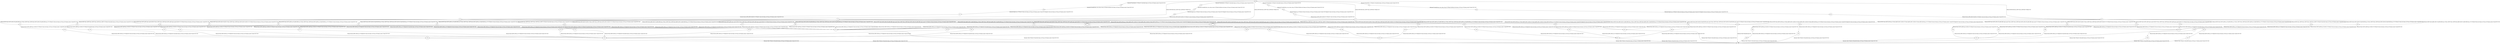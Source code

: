 digraph G {
  0 [shape=circle, ];
  1 [shape=circle, ];
  9 [shape=circle, ];
  12 [shape=circle, ];
  16 [shape=circle, ];
  19 [shape=circle, ];
  21 [shape=circle, ];
  49 [shape=circle, ];
  55 [shape=circle, ];
  58 [shape=circle, ];
  80 [shape=circle, ];
  174 [shape=circle, ];
  175 [shape=circle, ];
  176 [shape=circle, ];
  308 [shape=circle, ];
  309 [shape=circle, ];
  314 [shape=circle, ];
  316 [shape=circle, ];
  322 [shape=circle, ];
  336 [shape=circle, ];
  343 [shape=circle, ];
  344 [shape=circle, ];
  365 [shape=circle, ];
  368 [shape=circle, ];
  374 [shape=circle, ];
  376 [shape=circle, ];
  384 [shape=circle, ];
  434 [shape=circle, ];
  435 [shape=circle, ];
  436 [shape=circle, ];
  484 [shape=circle, ];
  486 [shape=circle, ];
  487 [shape=circle, ];
  494 [shape=circle, ];
  507 [shape=circle, ];
  527 [shape=circle, ];
  528 [shape=circle, ];
  529 [shape=circle, ];
  581 [shape=circle, ];
  589 [shape=circle, ];
  594 [shape=circle, ];
  601 [shape=circle, ];
  602 [shape=circle, ];
  604 [shape=circle, ];
  2061 [shape=circle, ];
  2154 [shape=circle, ];
  2172 [shape=circle, ];
  2183 [shape=circle, ];
  2188 [shape=circle, ];
  2222 [shape=circle, ];
  2231 [shape=circle, ];
  2258 [shape=circle, ];
  2292 [shape=circle, ];
  2309 [shape=circle, ];
  2315 [shape=circle, ];
  2331 [shape=circle, ];
  2339 [shape=circle, ];
  2388 [shape=circle, ];
  2436 [shape=circle, ];
  2438 [shape=circle, ];
  2439 [shape=circle, ];
  2446 [shape=circle, ];
  2450 [shape=circle, ];
  2473 [shape=circle, ];
  2478 [shape=circle, ];
  2544 [shape=circle, ];
  2551 [shape=circle, ];
  2556 [shape=circle, ];
  2577 [shape=circle, ];
  2580 [shape=circle, ];
  5332 [shape=circle, ];
  5333 [shape=circle, ];
  5615 [shape=circle, ];
  5628 [shape=circle, ];
  6010 [shape=circle, ];
  6037 [shape=circle, ];
  6169 [shape=circle, ];
  10107 [shape=circle, ];
  10784 [shape=circle, ];
  
  
  0 -> 9 [label="((IAttacker(CTimerEnable 1))(((OTime((k 15)(gie false)(umem_val 0)(reg_val 0)(timerA_counter 0)(mode UM))))()8))",
          ];
  0 -> 12 [label="((IAttacker(CTimerEnable 4))(((OTime((k 15)(gie false)(umem_val 0)(reg_val 0)(timerA_counter 0)(mode UM))))()8))",
           ];
  0 -> 16 [label="((IAttacker(CTimerEnable 3))(((OTime((k 16)(gie false)(umem_val 0)(reg_val 0)(timerA_counter 0)(mode UM))))()8))",
           ];
  0 -> 19 [label="((IAttacker(CTimerEnable 2))(((OTime((k 15)(gie false)(umem_val 0)(reg_val 0)(timerA_counter 0)(mode UM))))()8))",
           ];
  9 -> 49 [label="((IAttacker(CCreateEncl(enc_s enc_e data_s data_e)))(((OTime((k 648)(gie true)(umem_val 0)(reg_val 0)(timerA_counter 0)(mode UM))))()18))",
           ];
  12 -> 21 [label="((IAttacker(CCreateEncl(enc_s enc_e data_s data_e)))(((OTime((k 648)(gie true)(umem_val 0)(reg_val 0)(timerA_counter 0)(mode UM))))()18))",
            ];
  16 -> 55 [label="((IAttacker(CCreateEncl(enc_s enc_e data_s data_e)))(((OTime((k 648)(gie true)(umem_val 0)(reg_val 0)(timerA_counter 0)(mode UM))))()18))",
            ];
  19 -> 58 [label="((IAttacker(CCreateEncl(enc_s enc_e data_s data_e)))(((OTime((k 648)(gie true)(umem_val 0)(reg_val 0)(timerA_counter 0)(mode UM))))()18))",
            ];
  21 -> 80 [label="((IAttacker(CJmpIn enc_s))(((OTime((k 18)(gie true)(umem_val 0)(reg_val 0)(timerA_counter 0)(mode UM)))(OJmpIn((k 3)(gie true)(umem_val 0)(reg_val 0)(timerA_counter 2)(mode PM))))()23))",
            ];
  49 -> 434 [label="((IAttacker(CJmpIn enc_s))(((OTime((k 18)(gie true)(umem_val 0)(reg_val 0)(timerA_counter 0)(mode UM)))(OJmpIn((k 3)(gie true)(umem_val 0)(reg_val 0)(timerA_counter 2)(mode PM))))()23))",
             ];
  55 -> 174 [label="((IAttacker(CJmpIn enc_s))(((OTime((k 18)(gie true)(umem_val 0)(reg_val 0)(timerA_counter 0)(mode UM)))(OJmpIn((k 3)(gie true)(umem_val 0)(reg_val 0)(timerA_counter 2)(mode PM))))()23))",
             ];
  58 -> 527 [label="((IAttacker(CJmpIn enc_s))(((OTime((k 18)(gie true)(umem_val 0)(reg_val 0)(timerA_counter 0)(mode UM)))(OJmpIn((k 3)(gie true)(umem_val 0)(reg_val 0)(timerA_counter 2)(mode PM))))()23))",
             ];
  80 -> 176 [label="((IEnclave(CInst(I_CMP(S_IMM 0)(D_R(R 4)))))(((OTime((k 1)(gie true)(umem_val 0)(reg_val 0)(timerA_counter 3)(mode PM))))()24))",
             ];
  174 -> 175 [label="((IEnclave(CInst(I_CMP(S_IMM 0)(D_R(R 4)))))(((OTime((k 1)(gie true)(umem_val 0)(reg_val 0)(timerA_counter 3)(mode PM))))()24))",
              ];
  175 -> 0 [label="((IEnclave(CIfZ((CRst(CInst I_NOP))((CInst I_NOP)CRst))))((OReset)()24))",
            ];
  175 -> 308 [label="((IEnclave(CIfZ(((CInst I_DINT)(CInst I_NOP))((CInst I_NOP)(CInst I_DINT)))))(((OTime((k 6)(gie false)(umem_val 0)(reg_val 0)(timerA_counter 3)(mode PM))))()28))",
              ];
  175 -> 322 [label="((IEnclave(CIfZ(((CInst(I_JMP(S_IMM data_s)))(CInst(I_ADD(S_IMM 1)(D_R(R 4)))))((CInst(I_ADD(S_IMM 1)(D_R(R 4))))(CInst(I_JMP(S_IMM data_s)))))))(((OTime((k 2)(gie true)(umem_val 0)(reg_val 0)(timerA_counter 5)(mode PM)))(OJmpOut((k 3)(gie true)(umem_val 0)(reg_val 0)(timerA_counter 2)(mode UM))))()26))",
              ];
  175 -> 344 [label="((IEnclave(CIfZ(((CInst(I_MOV(S_R(R 5))(D_R(R 5))))(CInst I_NOP))((CInst I_NOP)(CInst(I_MOV(S_R(R 5))(D_R(R 5))))))))(((OTime((k 6)(gie true)(umem_val 0)(reg_val 0)(timerA_counter 3)(mode PM))))()28))",
              ];
  175 -> 344 [label="((IEnclave(CIfZ(((CInst(I_MOV(S_AMP enc_s)(D_AMP_MEM enc_s)))(CInst I_NOP))((CInst I_NOP)(CInst(I_MOV(S_AMP enc_s)(D_AMP_MEM enc_s)))))))(((OTime((k 12)(gie true)(umem_val 0)(reg_val 0)(timerA_counter 3)(mode PM))))()28))",
              ];
  175 -> 365 [label="((IEnclave(CIfZ(((CInst(I_ADD(S_IMM 1)(D_AMP_MEM data_s)))(CInst I_NOP))((CInst I_NOP)(CInst(I_ADD(S_IMM 1)(D_AMP_MEM data_s)))))))(((OTime((k 9)(gie true)(umem_val 0)(reg_val 0)(timerA_counter 0)(mode PM))))()28))",
              ];
  175 -> 368 [label="((IEnclave(CIfZ(((CInst(I_MOV(S_IMM 42)(D_AMP_MEM data_s)))(CInst I_NOP))((CInst I_NOP)(CInst(I_MOV(S_IMM 42)(D_AMP_MEM data_s)))))))(((OTime((k 10)(gie true)(umem_val 0)(reg_val 0)(timerA_counter 1)(mode PM))))()28))",
              ];
  175 -> 376 [label="((IEnclave(CIfZ(((CInst(I_MOV(S_AMP unprot_mem)(D_R(R 8))))(CInst I_NOP))((CInst I_NOP)(CInst(I_MOV(S_AMP unprot_mem)(D_R(R 8))))))))(((OTime((k 8)(gie true)(umem_val 0)(reg_val 0)(timerA_counter 5)(mode PM))))()28))",
              ];
  175 -> 384 [label="((IEnclave(CIfZ(((CInst(I_MOV(S_IMM 42)(D_AMP_MEM unprot_mem)))(CInst I_NOP))((CInst I_NOP)(CInst(I_MOV(S_IMM 42)(D_AMP_MEM unprot_mem)))))))(((OTime((k 10)(gie true)(umem_val 42)(reg_val 0)(timerA_counter 1)(mode PM))))()28))",
              ];
  176 -> 0 [label="((IEnclave(CIfZ((CRst(CInst I_NOP))((CInst I_NOP)CRst))))((OReset)()24))",
            ];
  176 -> 309 [label="((IEnclave(CIfZ(((CInst I_DINT)(CInst I_NOP))((CInst I_NOP)(CInst I_DINT)))))(((OTime((k 6)(gie false)(umem_val 0)(reg_val 0)(timerA_counter 2)(mode PM))))()28))",
              ];
  176 -> 314 [label="((IEnclave(CIfZ(((CInst(I_MOV(S_IMM 42)(D_AMP_MEM data_s)))(CInst I_NOP))((CInst I_NOP)(CInst(I_MOV(S_IMM 42)(D_AMP_MEM data_s)))))))(((OTime((k 10)(gie true)(umem_val 0)(reg_val 0)(timerA_counter 6)(mode PM))))()28))",
              ];
  176 -> 316 [label="((IEnclave(CIfZ(((CInst(I_ADD(S_IMM 1)(D_AMP_MEM data_s)))(CInst I_NOP))((CInst I_NOP)(CInst(I_ADD(S_IMM 1)(D_AMP_MEM data_s)))))))(((OTime((k 9)(gie true)(umem_val 0)(reg_val 0)(timerA_counter 5)(mode PM))))()28))",
              ];
  176 -> 322 [label="((IEnclave(CIfZ(((CInst(I_JMP(S_IMM data_s)))(CInst(I_ADD(S_IMM 1)(D_R(R 4)))))((CInst(I_ADD(S_IMM 1)(D_R(R 4))))(CInst(I_JMP(S_IMM data_s)))))))(((OTime((k 2)(gie true)(umem_val 0)(reg_val 0)(timerA_counter 5)(mode PM)))(OJmpOut((k 3)(gie true)(umem_val 0)(reg_val 0)(timerA_counter 1)(mode UM))))()26))",
              ];
  176 -> 336 [label="((IEnclave(CIfZ(((CInst(I_MOV(S_IMM 42)(D_AMP_MEM unprot_mem)))(CInst I_NOP))((CInst I_NOP)(CInst(I_MOV(S_IMM 42)(D_AMP_MEM unprot_mem)))))))(((OTime((k 10)(gie true)(umem_val 42)(reg_val 0)(timerA_counter 6)(mode PM))))()28))",
              ];
  176 -> 343 [label="((IEnclave(CIfZ(((CInst(I_MOV(S_AMP enc_s)(D_AMP_MEM enc_s)))(CInst I_NOP))((CInst I_NOP)(CInst(I_MOV(S_AMP enc_s)(D_AMP_MEM enc_s)))))))(((OTime((k 12)(gie true)(umem_val 0)(reg_val 0)(timerA_counter 1)(mode PM))))()28))",
              ];
  176 -> 344 [label="((IEnclave(CIfZ(((CInst(I_MOV(S_AMP unprot_mem)(D_R(R 8))))(CInst I_NOP))((CInst I_NOP)(CInst(I_MOV(S_AMP unprot_mem)(D_R(R 8))))))))(((OTime((k 8)(gie true)(umem_val 0)(reg_val 0)(timerA_counter 4)(mode PM))))()28))",
              ];
  176 -> 374 [label="((IEnclave(CIfZ(((CInst(I_MOV(S_R(R 5))(D_R(R 5))))(CInst I_NOP))((CInst I_NOP)(CInst(I_MOV(S_R(R 5))(D_R(R 5))))))))(((OTime((k 6)(gie true)(umem_val 0)(reg_val 0)(timerA_counter 2)(mode PM))))()28))",
              ];
  308 -> 2061 [label="((IEnclave(CInst(I_MOV(S_AMP data_s)(D_R(R 4)))))(((OTime((k 3)(gie false)(umem_val 0)(reg_val 0)(timerA_counter 0)(mode PM))))()29))",
               ];
  308 -> 2183 [label="((IEnclave(CInst(I_JMP(S_IMM enc_e))))(((OJmpOut((k 3)(gie false)(umem_val 0)(reg_val 0)(timerA_counter 0)(mode UM))))()29))",
               ];
  309 -> 2154 [label="((IEnclave(CInst(I_MOV(S_AMP data_s)(D_R(R 4)))))(((OTime((k 3)(gie false)(umem_val 0)(reg_val 0)(timerA_counter 5)(mode PM))))()29))",
               ];
  309 -> 2183 [label="((IEnclave(CInst(I_JMP(S_IMM enc_e))))(((OJmpOut((k 3)(gie false)(umem_val 0)(reg_val 0)(timerA_counter 5)(mode UM))))()29))",
               ];
  314 -> 2172 [label="((IEnclave(CInst(I_MOV(S_AMP data_s)(D_R(R 4)))))(((OTime((k 3)(gie true)(umem_val 0)(reg_val 0)(timerA_counter 2)(mode PM))))()29))",
               ];
  314 -> 2183 [label="((IEnclave(CInst(I_JMP(S_IMM enc_e))))(((OJmpOut((k 3)(gie true)(umem_val 0)(reg_val 0)(timerA_counter 2)(mode UM))))()29))",
               ];
  316 -> 2183 [label="((IEnclave(CInst(I_JMP(S_IMM enc_e))))(((OJmpOut((k 3)(gie true)(umem_val 0)(reg_val 0)(timerA_counter 1)(mode UM))))()29))",
               ];
  316 -> 2188 [label="((IEnclave(CInst(I_MOV(S_AMP data_s)(D_R(R 4)))))(((OTime((k 3)(gie true)(umem_val 0)(reg_val 0)(timerA_counter 1)(mode PM))))()29))",
               ];
  322 -> 1 [label="((IAttacker CReti)((OMaybeDiverge)()26))", ];
  336 -> 2222 [label="((IEnclave(CInst(I_MOV(S_AMP data_s)(D_R(R 4)))))(((OTime((k 3)(gie true)(umem_val 42)(reg_val 0)(timerA_counter 2)(mode PM))))()29))",
               ];
  336 -> 2231 [label="((IEnclave(CInst(I_JMP(S_IMM enc_e))))(((OJmpOut((k 3)(gie true)(umem_val 42)(reg_val 0)(timerA_counter 2)(mode UM))))()29))",
               ];
  343 -> 2183 [label="((IEnclave(CInst(I_JMP(S_IMM enc_e))))(((OJmpOut((k 3)(gie true)(umem_val 0)(reg_val 0)(timerA_counter 4)(mode UM))))()29))",
               ];
  343 -> 2577 [label="((IEnclave(CInst(I_MOV(S_AMP data_s)(D_R(R 4)))))(((OTime((k 3)(gie true)(umem_val 0)(reg_val 0)(timerA_counter 4)(mode PM))))()29))",
               ];
  344 -> 2183 [label="((IEnclave(CInst(I_JMP(S_IMM enc_e))))(((OJmpOut((k 3)(gie true)(umem_val 0)(reg_val 0)(timerA_counter 0)(mode UM))))()29))",
               ];
  344 -> 2258 [label="((IEnclave(CInst(I_MOV(S_AMP data_s)(D_R(R 4)))))(((OTime((k 3)(gie true)(umem_val 0)(reg_val 0)(timerA_counter 0)(mode PM))))()29))",
               ];
  365 -> 2183 [label="((IEnclave(CInst(I_JMP(S_IMM enc_e))))(((OJmpOut((k 3)(gie true)(umem_val 0)(reg_val 0)(timerA_counter 3)(mode UM))))()29))",
               ];
  365 -> 2292 [label="((IEnclave(CInst(I_MOV(S_AMP data_s)(D_R(R 4)))))(((OTime((k 3)(gie true)(umem_val 0)(reg_val 0)(timerA_counter 3)(mode PM))))()29))",
               ];
  368 -> 2183 [label="((IEnclave(CInst(I_JMP(S_IMM enc_e))))(((OJmpOut((k 3)(gie true)(umem_val 0)(reg_val 0)(timerA_counter 4)(mode UM))))()29))",
               ];
  368 -> 2309 [label="((IEnclave(CInst(I_MOV(S_AMP data_s)(D_R(R 4)))))(((OTime((k 3)(gie true)(umem_val 0)(reg_val 0)(timerA_counter 4)(mode PM))))()29))",
               ];
  374 -> 2183 [label="((IEnclave(CInst(I_JMP(S_IMM enc_e))))(((OJmpOut((k 3)(gie true)(umem_val 0)(reg_val 0)(timerA_counter 5)(mode UM))))()29))",
               ];
  374 -> 2315 [label="((IEnclave(CInst(I_MOV(S_AMP data_s)(D_R(R 4)))))(((OTime((k 3)(gie true)(umem_val 0)(reg_val 0)(timerA_counter 5)(mode PM))))()29))",
               ];
  376 -> 2183 [label="((IEnclave(CInst(I_JMP(S_IMM enc_e))))(((OJmpOut((k 3)(gie true)(umem_val 0)(reg_val 0)(timerA_counter 2)(mode UM))))()29))",
               ];
  376 -> 2331 [label="((IEnclave(CInst(I_MOV(S_AMP data_s)(D_R(R 4)))))(((OTime((k 3)(gie true)(umem_val 0)(reg_val 0)(timerA_counter 2)(mode PM))))()29))",
               ];
  384 -> 2231 [label="((IEnclave(CInst(I_JMP(S_IMM enc_e))))(((OJmpOut((k 3)(gie true)(umem_val 42)(reg_val 0)(timerA_counter 4)(mode UM))))()29))",
               ];
  384 -> 2339 [label="((IEnclave(CInst(I_MOV(S_AMP data_s)(D_R(R 4)))))(((OTime((k 3)(gie true)(umem_val 42)(reg_val 0)(timerA_counter 4)(mode PM))))()29))",
               ];
  434 -> 435 [label="((IEnclave(CInst(I_CMP(S_IMM 0)(D_R(R 4)))))(((OTime((k 1)(gie true)(umem_val 0)(reg_val 0)(timerA_counter 3)(mode PM))))()24))",
              ];
  435 -> 0 [label="((IEnclave(CIfZ((CRst(CInst I_NOP))((CInst I_NOP)CRst))))((OReset)()24))",
            ];
  435 -> 322 [label="((IEnclave(CIfZ(((CInst(I_JMP(S_IMM data_s)))(CInst(I_ADD(S_IMM 1)(D_R(R 4)))))((CInst(I_ADD(S_IMM 1)(D_R(R 4))))(CInst(I_JMP(S_IMM data_s)))))))(((OTime((k 2)(gie true)(umem_val 0)(reg_val 0)(timerA_counter 1)(mode PM)))(OJmpOut((k 3)(gie true)(umem_val 0)(reg_val 0)(timerA_counter 0)(mode UM))))()26))",
              ];
  435 -> 436 [label="((IEnclave(CIfZ(((CInst I_DINT)(CInst I_NOP))((CInst I_NOP)(CInst I_DINT)))))(((OTime((k 6)(gie false)(umem_val 0)(reg_val 0)(timerA_counter 1)(mode PM))))()28))",
              ];
  435 -> 484 [label="((IEnclave(CIfZ(((CInst(I_MOV(S_R(R 5))(D_R(R 5))))(CInst I_NOP))((CInst I_NOP)(CInst(I_MOV(S_R(R 5))(D_R(R 5))))))))(((OTime((k 6)(gie true)(umem_val 0)(reg_val 0)(timerA_counter 1)(mode PM))))()28))",
              ];
  435 -> 486 [label="((IEnclave(CIfZ(((CInst(I_MOV(S_IMM 42)(D_AMP_MEM data_s)))(CInst I_NOP))((CInst I_NOP)(CInst(I_MOV(S_IMM 42)(D_AMP_MEM data_s)))))))(((OTime((k 10)(gie true)(umem_val 0)(reg_val 0)(timerA_counter 1)(mode PM))))()28))",
              ];
  435 -> 487 [label="((IEnclave(CIfZ(((CInst(I_ADD(S_IMM 1)(D_AMP_MEM data_s)))(CInst I_NOP))((CInst I_NOP)(CInst(I_ADD(S_IMM 1)(D_AMP_MEM data_s)))))))(((OTime((k 9)(gie true)(umem_val 0)(reg_val 0)(timerA_counter 0)(mode PM))))()28))",
              ];
  435 -> 494 [label="((IEnclave(CIfZ(((CInst(I_MOV(S_IMM 42)(D_AMP_MEM unprot_mem)))(CInst I_NOP))((CInst I_NOP)(CInst(I_MOV(S_IMM 42)(D_AMP_MEM unprot_mem)))))))(((OTime((k 10)(gie true)(umem_val 42)(reg_val 0)(timerA_counter 1)(mode PM))))()28))",
              ];
  435 -> 507 [label="((IEnclave(CIfZ(((CInst(I_MOV(S_AMP enc_s)(D_AMP_MEM enc_s)))(CInst I_NOP))((CInst I_NOP)(CInst(I_MOV(S_AMP enc_s)(D_AMP_MEM enc_s)))))))(((OTime((k 12)(gie true)(umem_val 0)(reg_val 0)(timerA_counter 3)(mode PM))))()28))",
              ];
  435 -> 507 [label="((IEnclave(CIfZ(((CInst(I_MOV(S_AMP unprot_mem)(D_R(R 8))))(CInst I_NOP))((CInst I_NOP)(CInst(I_MOV(S_AMP unprot_mem)(D_R(R 8))))))))(((OTime((k 8)(gie true)(umem_val 0)(reg_val 0)(timerA_counter 3)(mode PM))))()28))",
              ];
  436 -> 2388 [label="((IEnclave(CInst(I_MOV(S_AMP data_s)(D_R(R 4)))))(((OTime((k 3)(gie false)(umem_val 0)(reg_val 0)(timerA_counter 0)(mode PM))))()29))",
               ];
  436 -> 5628 [label="((IEnclave(CInst(I_JMP(S_IMM enc_e))))(((OJmpOut((k 3)(gie false)(umem_val 0)(reg_val 0)(timerA_counter 0)(mode UM))))()29))",
               ];
  484 -> 2436 [label="((IEnclave(CInst(I_MOV(S_AMP data_s)(D_R(R 4)))))(((OTime((k 3)(gie true)(umem_val 0)(reg_val 0)(timerA_counter 0)(mode PM))))()29))",
               ];
  484 -> 5628 [label="((IEnclave(CInst(I_JMP(S_IMM enc_e))))(((OJmpOut((k 3)(gie true)(umem_val 0)(reg_val 0)(timerA_counter 0)(mode UM))))()29))",
               ];
  486 -> 2438 [label="((IEnclave(CInst(I_MOV(S_AMP data_s)(D_R(R 4)))))(((OTime((k 3)(gie true)(umem_val 0)(reg_val 0)(timerA_counter 0)(mode PM))))()29))",
               ];
  486 -> 5628 [label="((IEnclave(CInst(I_JMP(S_IMM enc_e))))(((OJmpOut((k 3)(gie true)(umem_val 0)(reg_val 0)(timerA_counter 0)(mode UM))))()29))",
               ];
  487 -> 2439 [label="((IEnclave(CInst(I_MOV(S_AMP data_s)(D_R(R 4)))))(((OTime((k 3)(gie true)(umem_val 0)(reg_val 0)(timerA_counter 3)(mode PM))))()29))",
               ];
  487 -> 5628 [label="((IEnclave(CInst(I_JMP(S_IMM enc_e))))(((OJmpOut((k 3)(gie true)(umem_val 0)(reg_val 0)(timerA_counter 3)(mode UM))))()29))",
               ];
  494 -> 2446 [label="((IEnclave(CInst(I_MOV(S_AMP data_s)(D_R(R 4)))))(((OTime((k 3)(gie true)(umem_val 42)(reg_val 0)(timerA_counter 0)(mode PM))))()29))",
               ];
  494 -> 2450 [label="((IEnclave(CInst(I_JMP(S_IMM enc_e))))(((OJmpOut((k 3)(gie true)(umem_val 42)(reg_val 0)(timerA_counter 0)(mode UM))))()29))",
               ];
  507 -> 2473 [label="((IEnclave(CInst(I_MOV(S_AMP data_s)(D_R(R 4)))))(((OTime((k 3)(gie true)(umem_val 0)(reg_val 0)(timerA_counter 2)(mode PM))))()29))",
               ];
  507 -> 5628 [label="((IEnclave(CInst(I_JMP(S_IMM enc_e))))(((OJmpOut((k 3)(gie true)(umem_val 0)(reg_val 0)(timerA_counter 2)(mode UM))))()29))",
               ];
  527 -> 528 [label="((IEnclave(CInst(I_CMP(S_IMM 0)(D_R(R 4)))))(((OTime((k 1)(gie true)(umem_val 0)(reg_val 0)(timerA_counter 3)(mode PM))))()24))",
              ];
  528 -> 0 [label="((IEnclave(CIfZ((CRst(CInst I_NOP))((CInst I_NOP)CRst))))((OReset)()24))",
            ];
  528 -> 322 [label="((IEnclave(CIfZ(((CInst(I_JMP(S_IMM data_s)))(CInst(I_ADD(S_IMM 1)(D_R(R 4)))))((CInst(I_ADD(S_IMM 1)(D_R(R 4))))(CInst(I_JMP(S_IMM data_s)))))))(((OTime((k 2)(gie true)(umem_val 0)(reg_val 0)(timerA_counter 0)(mode PM)))(OJmpOut((k 3)(gie true)(umem_val 0)(reg_val 0)(timerA_counter 3)(mode UM))))()26))",
              ];
  528 -> 529 [label="((IEnclave(CIfZ(((CInst I_DINT)(CInst I_NOP))((CInst I_NOP)(CInst I_DINT)))))(((OTime((k 6)(gie false)(umem_val 0)(reg_val 0)(timerA_counter 4)(mode PM))))()28))",
              ];
  528 -> 581 [label="((IEnclave(CIfZ(((CInst(I_MOV(S_IMM 42)(D_AMP_MEM data_s)))(CInst I_NOP))((CInst I_NOP)(CInst(I_MOV(S_IMM 42)(D_AMP_MEM data_s)))))))(((OTime((k 10)(gie true)(umem_val 0)(reg_val 0)(timerA_counter 3)(mode PM))))()28))",
              ];
  528 -> 589 [label="((IEnclave(CIfZ(((CInst(I_MOV(S_AMP unprot_mem)(D_R(R 8))))(CInst I_NOP))((CInst I_NOP)(CInst(I_MOV(S_AMP unprot_mem)(D_R(R 8))))))))(((OTime((k 8)(gie true)(umem_val 0)(reg_val 0)(timerA_counter 1)(mode PM))))()28))",
              ];
  528 -> 594 [label="((IEnclave(CIfZ(((CInst(I_MOV(S_IMM 42)(D_AMP_MEM unprot_mem)))(CInst I_NOP))((CInst I_NOP)(CInst(I_MOV(S_IMM 42)(D_AMP_MEM unprot_mem)))))))(((OTime((k 10)(gie true)(umem_val 42)(reg_val 0)(timerA_counter 3)(mode PM))))()28))",
              ];
  528 -> 601 [label="((IEnclave(CIfZ(((CInst(I_MOV(S_R(R 5))(D_R(R 5))))(CInst I_NOP))((CInst I_NOP)(CInst(I_MOV(S_R(R 5))(D_R(R 5))))))))(((OTime((k 6)(gie true)(umem_val 0)(reg_val 0)(timerA_counter 4)(mode PM))))()28))",
              ];
  528 -> 602 [label="((IEnclave(CIfZ(((CInst(I_MOV(S_AMP enc_s)(D_AMP_MEM enc_s)))(CInst I_NOP))((CInst I_NOP)(CInst(I_MOV(S_AMP enc_s)(D_AMP_MEM enc_s)))))))(((OTime((k 12)(gie true)(umem_val 0)(reg_val 0)(timerA_counter 0)(mode PM))))()28))",
              ];
  528 -> 604 [label="((IEnclave(CIfZ(((CInst(I_ADD(S_IMM 1)(D_AMP_MEM data_s)))(CInst I_NOP))((CInst I_NOP)(CInst(I_ADD(S_IMM 1)(D_AMP_MEM data_s)))))))(((OTime((k 9)(gie true)(umem_val 0)(reg_val 0)(timerA_counter 2)(mode PM))))()28))",
              ];
  529 -> 2183 [label="((IEnclave(CInst(I_JMP(S_IMM enc_e))))(((OJmpOut((k 3)(gie false)(umem_val 0)(reg_val 0)(timerA_counter 2)(mode UM))))()29))",
               ];
  529 -> 2478 [label="((IEnclave(CInst(I_MOV(S_AMP data_s)(D_R(R 4)))))(((OTime((k 3)(gie false)(umem_val 0)(reg_val 0)(timerA_counter 2)(mode PM))))()29))",
               ];
  581 -> 2183 [label="((IEnclave(CInst(I_JMP(S_IMM enc_e))))(((OJmpOut((k 3)(gie true)(umem_val 0)(reg_val 0)(timerA_counter 1)(mode UM))))()29))",
               ];
  581 -> 2544 [label="((IEnclave(CInst(I_MOV(S_AMP data_s)(D_R(R 4)))))(((OTime((k 3)(gie true)(umem_val 0)(reg_val 0)(timerA_counter 1)(mode PM))))()29))",
               ];
  589 -> 2183 [label="((IEnclave(CInst(I_JMP(S_IMM enc_e))))(((OJmpOut((k 3)(gie true)(umem_val 0)(reg_val 0)(timerA_counter 4)(mode UM))))()29))",
               ];
  589 -> 2551 [label="((IEnclave(CInst(I_MOV(S_AMP data_s)(D_R(R 4)))))(((OTime((k 3)(gie true)(umem_val 0)(reg_val 0)(timerA_counter 4)(mode PM))))()29))",
               ];
  594 -> 2231 [label="((IEnclave(CInst(I_JMP(S_IMM enc_e))))(((OJmpOut((k 3)(gie true)(umem_val 42)(reg_val 0)(timerA_counter 1)(mode UM))))()29))",
               ];
  594 -> 2556 [label="((IEnclave(CInst(I_MOV(S_AMP data_s)(D_R(R 4)))))(((OTime((k 3)(gie true)(umem_val 42)(reg_val 0)(timerA_counter 1)(mode PM))))()29))",
               ];
  601 -> 2183 [label="((IEnclave(CInst(I_JMP(S_IMM enc_e))))(((OJmpOut((k 3)(gie true)(umem_val 0)(reg_val 0)(timerA_counter 2)(mode UM))))()29))",
               ];
  601 -> 2577 [label="((IEnclave(CInst(I_MOV(S_AMP data_s)(D_R(R 4)))))(((OTime((k 3)(gie true)(umem_val 0)(reg_val 0)(timerA_counter 2)(mode PM))))()29))",
               ];
  602 -> 2183 [label="((IEnclave(CInst(I_JMP(S_IMM enc_e))))(((OJmpOut((k 3)(gie true)(umem_val 0)(reg_val 0)(timerA_counter 3)(mode UM))))()29))",
               ];
  602 -> 2315 [label="((IEnclave(CInst(I_MOV(S_AMP data_s)(D_R(R 4)))))(((OTime((k 3)(gie true)(umem_val 0)(reg_val 0)(timerA_counter 3)(mode PM))))()29))",
               ];
  604 -> 2183 [label="((IEnclave(CInst(I_JMP(S_IMM enc_e))))(((OJmpOut((k 3)(gie true)(umem_val 0)(reg_val 0)(timerA_counter 0)(mode UM))))()29))",
               ];
  604 -> 2580 [label="((IEnclave(CInst(I_MOV(S_AMP data_s)(D_R(R 4)))))(((OTime((k 3)(gie true)(umem_val 0)(reg_val 0)(timerA_counter 0)(mode PM))))()29))",
               ];
  2061 -> 5332 [label="((IEnclave(CInst(I_JMP(S_IMM enc_e))))(((OJmpOut((k 3)(gie false)(umem_val 0)(reg_val 0)(timerA_counter 3)(mode UM))))()30))",
                ];
  2154 -> 5332 [label="((IEnclave(CInst(I_JMP(S_IMM enc_e))))(((OJmpOut((k 3)(gie false)(umem_val 0)(reg_val 0)(timerA_counter 1)(mode UM))))()30))",
                ];
  2172 -> 5333 [label="((IEnclave(CInst(I_JMP(S_IMM enc_e))))(((OJmpOut((k 3)(gie true)(umem_val 0)(reg_val 42)(timerA_counter 5)(mode UM))))()30))",
                ];
  2183 -> 1 [label="((IAttacker CReti)(((OTime((k 19)(gie false)(umem_val 0)(reg_val 0)(timerA_counter 4)(mode UM))))()35))",
             ];
  2188 -> 6010 [label="((IEnclave(CInst(I_JMP(S_IMM enc_e))))(((OJmpOut((k 3)(gie true)(umem_val 0)(reg_val 1)(timerA_counter 4)(mode UM))))()30))",
                ];
  2222 -> 6037 [label="((IEnclave(CInst(I_JMP(S_IMM enc_e))))(((OJmpOut((k 3)(gie true)(umem_val 42)(reg_val 0)(timerA_counter 5)(mode UM))))()30))",
                ];
  2231 -> 1 [label="((IAttacker CReti)(((OTime((k 19)(gie false)(umem_val 42)(reg_val 0)(timerA_counter 4)(mode UM))))()35))",
             ];
  2258 -> 5332 [label="((IEnclave(CInst(I_JMP(S_IMM enc_e))))(((OJmpOut((k 3)(gie true)(umem_val 0)(reg_val 0)(timerA_counter 3)(mode UM))))()30))",
                ];
  2292 -> 6010 [label="((IEnclave(CInst(I_JMP(S_IMM enc_e))))(((OJmpOut((k 3)(gie true)(umem_val 0)(reg_val 1)(timerA_counter 0)(mode UM))))()30))",
                ];
  2309 -> 5333 [label="((IEnclave(CInst(I_JMP(S_IMM enc_e))))(((OJmpOut((k 3)(gie true)(umem_val 0)(reg_val 42)(timerA_counter 1)(mode UM))))()30))",
                ];
  2315 -> 5332 [label="((IEnclave(CInst(I_JMP(S_IMM enc_e))))(((OJmpOut((k 3)(gie true)(umem_val 0)(reg_val 0)(timerA_counter 1)(mode UM))))()30))",
                ];
  2331 -> 5332 [label="((IEnclave(CInst(I_JMP(S_IMM enc_e))))(((OJmpOut((k 3)(gie true)(umem_val 0)(reg_val 0)(timerA_counter 5)(mode UM))))()30))",
                ];
  2339 -> 6037 [label="((IEnclave(CInst(I_JMP(S_IMM enc_e))))(((OJmpOut((k 3)(gie true)(umem_val 42)(reg_val 0)(timerA_counter 1)(mode UM))))()30))",
                ];
  2388 -> 5615 [label="((IEnclave(CInst(I_JMP(S_IMM enc_e))))(((OJmpOut((k 3)(gie false)(umem_val 0)(reg_val 0)(timerA_counter 3)(mode UM))))()30))",
                ];
  2436 -> 5615 [label="((IEnclave(CInst(I_JMP(S_IMM enc_e))))(((OJmpOut((k 3)(gie true)(umem_val 0)(reg_val 0)(timerA_counter 3)(mode UM))))()30))",
                ];
  2438 -> 10784 [label="((IEnclave(CInst(I_JMP(S_IMM enc_e))))(((OJmpOut((k 3)(gie true)(umem_val 0)(reg_val 42)(timerA_counter 3)(mode UM))))()30))",
                 ];
  2439 -> 10107 [label="((IEnclave(CInst(I_JMP(S_IMM enc_e))))(((OJmpOut((k 3)(gie true)(umem_val 0)(reg_val 1)(timerA_counter 2)(mode UM))))()30))",
                 ];
  2446 -> 6169 [label="((IEnclave(CInst(I_JMP(S_IMM enc_e))))(((OJmpOut((k 3)(gie true)(umem_val 42)(reg_val 0)(timerA_counter 3)(mode UM))))()30))",
                ];
  2450 -> 1 [label="((IAttacker CReti)(((OTime((k 19)(gie false)(umem_val 42)(reg_val 0)(timerA_counter 0)(mode UM))))()35))",
             ];
  2473 -> 5615 [label="((IEnclave(CInst(I_JMP(S_IMM enc_e))))(((OJmpOut((k 3)(gie true)(umem_val 0)(reg_val 0)(timerA_counter 1)(mode UM))))()30))",
                ];
  2478 -> 5332 [label="((IEnclave(CInst(I_JMP(S_IMM enc_e))))(((OJmpOut((k 3)(gie false)(umem_val 0)(reg_val 0)(timerA_counter 0)(mode UM))))()30))",
                ];
  2544 -> 5333 [label="((IEnclave(CInst(I_JMP(S_IMM enc_e))))(((OJmpOut((k 3)(gie true)(umem_val 0)(reg_val 42)(timerA_counter 4)(mode UM))))()30))",
                ];
  2551 -> 5332 [label="((IEnclave(CInst(I_JMP(S_IMM enc_e))))(((OJmpOut((k 3)(gie true)(umem_val 0)(reg_val 0)(timerA_counter 2)(mode UM))))()30))",
                ];
  2556 -> 6037 [label="((IEnclave(CInst(I_JMP(S_IMM enc_e))))(((OJmpOut((k 3)(gie true)(umem_val 42)(reg_val 0)(timerA_counter 4)(mode UM))))()30))",
                ];
  2577 -> 5332 [label="((IEnclave(CInst(I_JMP(S_IMM enc_e))))(((OJmpOut((k 3)(gie true)(umem_val 0)(reg_val 0)(timerA_counter 0)(mode UM))))()30))",
                ];
  2580 -> 6010 [label="((IEnclave(CInst(I_JMP(S_IMM enc_e))))(((OJmpOut((k 3)(gie true)(umem_val 0)(reg_val 1)(timerA_counter 3)(mode UM))))()30))",
                ];
  5332 -> 1 [label="((IAttacker CReti)(((OTime((k 19)(gie false)(umem_val 0)(reg_val 0)(timerA_counter 4)(mode UM))))()36))",
             ];
  5333 -> 1 [label="((IAttacker CReti)(((OTime((k 19)(gie false)(umem_val 0)(reg_val 42)(timerA_counter 4)(mode UM))))()36))",
             ];
  5615 -> 1 [label="((IAttacker CReti)(((OTime((k 19)(gie false)(umem_val 0)(reg_val 0)(timerA_counter 0)(mode UM))))()36))",
             ];
  5628 -> 1 [label="((IAttacker CReti)(((OTime((k 19)(gie false)(umem_val 0)(reg_val 0)(timerA_counter 0)(mode UM))))()35))",
             ];
  6010 -> 1 [label="((IAttacker CReti)(((OTime((k 19)(gie false)(umem_val 0)(reg_val 1)(timerA_counter 4)(mode UM))))()36))",
             ];
  6037 -> 1 [label="((IAttacker CReti)(((OTime((k 19)(gie false)(umem_val 42)(reg_val 0)(timerA_counter 4)(mode UM))))()36))",
             ];
  6169 -> 1 [label="((IAttacker CReti)(((OTime((k 19)(gie false)(umem_val 42)(reg_val 0)(timerA_counter 0)(mode UM))))()36))",
             ];
  10107 -> 1 [label="((IAttacker CReti)(((OTime((k 19)(gie false)(umem_val 0)(reg_val 1)(timerA_counter 0)(mode UM))))()36))",
              ];
  10784 -> 1 [label="((IAttacker CReti)(((OTime((k 19)(gie false)(umem_val 0)(reg_val 42)(timerA_counter 0)(mode UM))))()36))",
              ];
  
  }